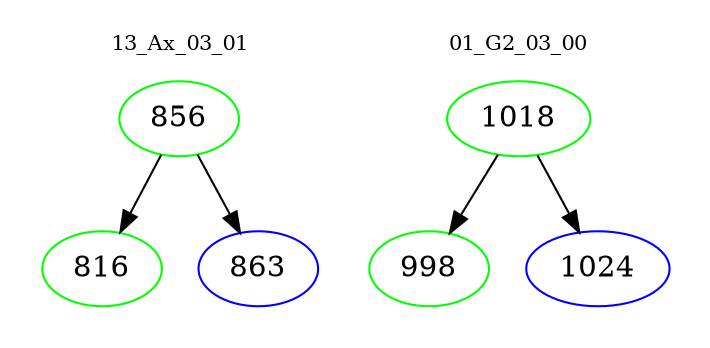 digraph{
subgraph cluster_0 {
color = white
label = "13_Ax_03_01";
fontsize=10;
T0_856 [label="856", color="green"]
T0_856 -> T0_816 [color="black"]
T0_816 [label="816", color="green"]
T0_856 -> T0_863 [color="black"]
T0_863 [label="863", color="blue"]
}
subgraph cluster_1 {
color = white
label = "01_G2_03_00";
fontsize=10;
T1_1018 [label="1018", color="green"]
T1_1018 -> T1_998 [color="black"]
T1_998 [label="998", color="green"]
T1_1018 -> T1_1024 [color="black"]
T1_1024 [label="1024", color="blue"]
}
}
